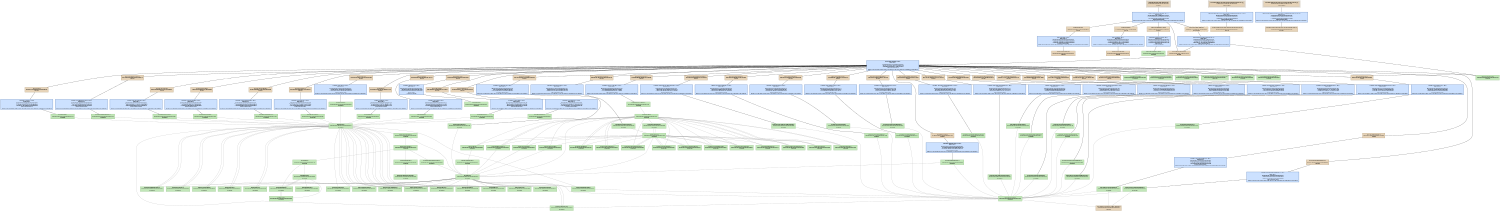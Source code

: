 digraph PsychHID {
   size = "10.000000,8.500000";
   concentrate = false;

   node [ shape = box, style = filled, color = "0.3 0.5 0.6", fillcolor = "0.3 0.2 0.9", fontname = "Monaco", fontsize = "9" ];
   n00001 [ label = "Development/PsychHID.mexmac.app\nf5cf3cdc8e0c5e56af30023ac05c0009\nMissing", color = "0.1 0.5 0.5", fillcolor = "0.1 0.2 0.9", peripheries = 3 ];
   n00002 [ label = "Contents/Info.plist\n7accb5327e08d3681459e80c5002be59\nMissing", color = "0.1 0.5 0.5", fillcolor = "0.1 0.2 0.9" ];
   n00003 [ label = "PsychHID.build/Info.plist\n00000000000000000000000000000000\nMissing", color = "0.1 0.5 0.5", fillcolor = "0.1 0.2 0.9" ];
   n00004 [ label = "Contents/PkgInfo\n9740fce0b1ea65f74a7917eba182fe85\nMissing", color = "0.1 0.5 0.5", fillcolor = "0.1 0.2 0.9" ];
   n00005 [ label = "PsychHID.build/PkgInfo\n00000000000000000000000000000000\nMissing", color = "0.1 0.5 0.5", fillcolor = "0.1 0.2 0.9" ];
   n00006 [ label = "English.lproj/InfoPlist.strings\n79c7a301c880053f33000b4787661cf0\nMissing", color = "0.1 0.5 0.5", fillcolor = "0.1 0.2 0.9" ];
   n00007 [ label = "English.lproj/InfoPlist.strings\n00000000434c45840000000000000228\nUpToDate" ];
   n00008 [ label = "ppc/PsychError.o\n1e9ca33ca77d5c2545e670459568c3ee\nMissing", color = "0.1 0.5 0.5", fillcolor = "0.1 0.2 0.9" ];
   n00009 [ label = "Base/PsychError.c\n00000000434c4585000000000000563d\nUpToDate" ];
   n00010 [ label = "ppc/PsychRegisterProject.o\nf19c746f6439b6f004accea2702dd019\nMissing", color = "0.1 0.5 0.5", fillcolor = "0.1 0.2 0.9" ];
   n00011 [ label = "Base/PsychRegisterProject.c\n00000000434c458500000000000012e6\nUpToDate" ];
   n00012 [ label = "ppc/PsychHelp.o\n0e30a3d7ab67e386a0afec5665142070\nMissing", color = "0.1 0.5 0.5", fillcolor = "0.1 0.2 0.9" ];
   n00013 [ label = "Base/PsychHelp.c\n00000000434c811d00000000000005b8\nUpToDate" ];
   n00014 [ label = "ppc/MiniBox.o\n2c00cd26c5d45259f7991dbdcfb1514b\nMissing", color = "0.1 0.5 0.5", fillcolor = "0.1 0.2 0.9" ];
   n00015 [ label = "Base/MiniBox.c\n00000000434c45850000000000000f4f\nUpToDate" ];
   n00016 [ label = "ppc/PsychMemory.o\n9c42f60206d3f111a5197bb43099872e\nMissing", color = "0.1 0.5 0.5", fillcolor = "0.1 0.2 0.9" ];
   n00017 [ label = "Base/PsychMemory.c\n00000000434ca96200000000000003a4\nUpToDate" ];
   n00018 [ label = "ppc/ProjectTable.o\neaa73eaf9f5c309bd0f4af6516429e28\nMissing", color = "0.1 0.5 0.5", fillcolor = "0.1 0.2 0.9" ];
   n00019 [ label = "Base/ProjectTable.c\n00000000434c4585000000000000023a\nUpToDate" ];
   n00020 [ label = "ppc/PsychInit.o\n4f7b5a61a1e64ed8b87929283aeaa429\nMissing", color = "0.1 0.5 0.5", fillcolor = "0.1 0.2 0.9" ];
   n00021 [ label = "Base/PsychInit.c\n00000000434c45850000000000000759\nUpToDate" ];
   n00022 [ label = "ppc/PsychTimeGlue.o\n3951097db786661cb4cfba6374fb54b2\nMissing", color = "0.1 0.5 0.5", fillcolor = "0.1 0.2 0.9" ];
   n00023 [ label = "Base/PsychTimeGlue.c\n000000004355ef98000000000000157f\nUpToDate" ];
   n00024 [ label = "ppc/PsychStructGlue.o\nbd6d128668bb883a1aa7441886efe5c1\nMissing", color = "0.1 0.5 0.5", fillcolor = "0.1 0.2 0.9" ];
   n00025 [ label = "Base/PsychStructGlue.c\n00000000434c45850000000000002bb8\nUpToDate" ];
   n00026 [ label = "ppc/PsychVersioning.o\n15cf82ef21bb83d8f5c0c77eb6b58f6e\nMissing", color = "0.1 0.5 0.5", fillcolor = "0.1 0.2 0.9" ];
   n00027 [ label = "Base/PsychVersioning.c\n00000000435e801b00000000000014ee\nUpToDate" ];
   n00028 [ label = "ppc/MODULEVersion.o\nd12f368bdfebd47bfdda27f2129f8f86\nMissing", color = "0.1 0.5 0.5", fillcolor = "0.1 0.2 0.9" ];
   n00029 [ label = "Screen/MODULEVersion.c\n000000004356088a000000000000124e\nUpToDate" ];
   n00030 [ label = "ppc/PsychScriptingGlue.o\n7a05e28ead9bc5264e7a2cb08d4dac8f\nMissing", color = "0.1 0.5 0.5", fillcolor = "0.1 0.2 0.9" ];
   n00031 [ label = "Base/PsychScriptingGlue.c\n00000000434c458500000000000105c5\nUpToDate" ];
   n00032 [ label = "ppc/mexversion.o\n1e468c006ed28d3548d350ce6a879a9d\nMissing", color = "0.1 0.5 0.5", fillcolor = "0.1 0.2 0.9" ];
   n00033 [ label = "src/mexversion.c\n000000004332d94600000000000002d2\nUpToDate" ];
   n00034 [ label = "ppc/PsychAuthors.o\ne7f77d53d480ff9d2ebf5190427d6529\nMissing", color = "0.1 0.5 0.5", fillcolor = "0.1 0.2 0.9" ];
   n00035 [ label = "Base/PsychAuthors.c\n00000000434c81430000000000000d3b\nUpToDate" ];
   n00036 [ label = "ppc/PsychHIDErrors.o\nda96463f54867ec1b3843fc96a8cf6f7\nMissing", color = "0.1 0.5 0.5", fillcolor = "0.1 0.2 0.9" ];
   n00037 [ label = "PsychHID/PsychHIDErrors.c\n00000000434c80a00000000000001176\nUpToDate" ];
   n00038 [ label = "ppc/PsychHIDGetCalibratedState.o\ncebc62de424e9baa6de018c1872e48f9\nMissing", color = "0.1 0.5 0.5", fillcolor = "0.1 0.2 0.9" ];
   n00039 [ label = "PsychHID/PsychHIDGetCalibratedState.c\n00000000434c45850000000000000898\nUpToDate" ];
   n00040 [ label = "ppc/RegisterProject.o\n7b19ebf220ef6e1d2d5ddda2ed4d1816\nMissing", color = "0.1 0.5 0.5", fillcolor = "0.1 0.2 0.9" ];
   n00041 [ label = "PsychHID/RegisterProject.c\n00000000434efbc50000000000000868\nUpToDate" ];
   n00042 [ label = "ppc/PsychHIDSynopsis.o\n3bf6f0339318a3e0c9188d98390351ba\nMissing", color = "0.1 0.5 0.5", fillcolor = "0.1 0.2 0.9" ];
   n00043 [ label = "PsychHID/PsychHIDSynopsis.c\n00000000434c4585000000000000075f\nUpToDate" ];
   n00044 [ label = "ppc/PsychHIDSetReport.o\n4af206cf38378ebad992c462f7464afd\nMissing", color = "0.1 0.5 0.5", fillcolor = "0.1 0.2 0.9" ];
   n00045 [ label = "PsychHID/PsychHIDSetReport.c\n00000000434ca71200000000000013a3\nUpToDate" ];
   n00046 [ label = "ppc/PsychHIDKbWait.o\n68b758d1f4188b56b1f444a486b9783a\nMissing", color = "0.1 0.5 0.5", fillcolor = "0.1 0.2 0.9" ];
   n00047 [ label = "PsychHID/PsychHIDKbWait.c\n00000000434c458500000000000010f6\nUpToDate" ];
   n00048 [ label = "ppc/PsychHIDKbCheck.o\n67529fbe6fa417ddaaf97c473cc83513\nMissing", color = "0.1 0.5 0.5", fillcolor = "0.1 0.2 0.9" ];
   n00049 [ label = "PsychHID/PsychHIDKbCheck.c\n00000000434c4585000000000000101f\nUpToDate" ];
   n00050 [ label = "ppc/PsychHIDGetReport.o\nf481fd67b7fa84263e3f3b2e872c94ed\nMissing", color = "0.1 0.5 0.5", fillcolor = "0.1 0.2 0.9" ];
   n00051 [ label = "PsychHID/PsychHIDGetReport.c\n00000000435493300000000000001a30\nUpToDate" ];
   n00052 [ label = "ppc/PsychHIDGetRawState.o\n66269c25651fd89cfc5d8d2f174b4625\nMissing", color = "0.1 0.5 0.5", fillcolor = "0.1 0.2 0.9" ];
   n00053 [ label = "PsychHID/PsychHIDGetRawState.c\n00000000434c45850000000000000563\nUpToDate" ];
   n00054 [ label = "ppc/PsychHIDGetNumElements.o\nae557fe4698938c85560c0d0941c3858\nMissing", color = "0.1 0.5 0.5", fillcolor = "0.1 0.2 0.9" ];
   n00055 [ label = "PsychHID/PsychHIDGetNumElements.c\n00000000434c45850000000000000490\nUpToDate" ];
   n00056 [ label = "ppc/PsychHIDGetNumDevices.o\n5e871b73612ebf05a153721f12c92372\nMissing", color = "0.1 0.5 0.5", fillcolor = "0.1 0.2 0.9" ];
   n00057 [ label = "PsychHID/PsychHIDGetNumDevices.c\n00000000434c458500000000000003ae\nUpToDate" ];
   n00058 [ label = "ppc/PsychHIDHelpers.o\n7c7de603a934fee2d06f8496468cf0c0\nMissing", color = "0.1 0.5 0.5", fillcolor = "0.1 0.2 0.9" ];
   n00059 [ label = "PsychHID/PsychHIDHelpers.c\n00000000434c941e000000000000282d\nUpToDate" ];
   n00060 [ label = "ppc/PsychHIDGetNumCollections.o\ncf909a02e6b5013f14ff5cd6b72cd830\nMissing", color = "0.1 0.5 0.5", fillcolor = "0.1 0.2 0.9" ];
   n00061 [ label = "PsychHID/PsychHIDGetNumCollections.c\n00000000434c45850000000000000521\nUpToDate" ];
   n00062 [ label = "ppc/PsychHIDGetElements.o\ne205b91c72271c7589a35dfa42897156\nMissing", color = "0.1 0.5 0.5", fillcolor = "0.1 0.2 0.9" ];
   n00063 [ label = "PsychHID/PsychHIDGetElements.c\n00000000434c4585000000000000169d\nUpToDate" ];
   n00064 [ label = "ppc/PsychHIDGetDevices.o\n088c2added0cdd3b0e66f7cc0f1effd4\nMissing", color = "0.1 0.5 0.5", fillcolor = "0.1 0.2 0.9" ];
   n00065 [ label = "PsychHID/PsychHIDGetDevices.c\n00000000434c4585000000000000115f\nUpToDate" ];
   n00066 [ label = "ppc/PsychHIDGetCollections.o\n54f71ad20a1085f7aac7fde7eb3a05ea\nMissing", color = "0.1 0.5 0.5", fillcolor = "0.1 0.2 0.9" ];
   n00067 [ label = "PsychHID/PsychHIDGetCollections.c\n00000000434c4585000000000000180b\nUpToDate" ];
   n00068 [ label = "ppc/PsychHIDGiveMeReports.o\nc0d6e027b37c049f112191db5b310fb0\nMissing", color = "0.1 0.5 0.5", fillcolor = "0.1 0.2 0.9" ];
   n00069 [ label = "PsychHID/PsychHIDGiveMeReports.c\n00000000434c92b00000000000000bbd\nUpToDate" ];
   n00070 [ label = "ppc/PsychHIDReceiveReports.o\n8b0d187500482859f23c9203f566f6b3\nMissing", color = "0.1 0.5 0.5", fillcolor = "0.1 0.2 0.9" ];
   n00071 [ label = "PsychHID/PsychHIDReceiveReports.c\n00000000435499010000000000006459\nUpToDate" ];
   n00072 [ label = "ppc/PsychHIDReceiveReportsStop.o\n4ab1be81f130c240e37c2ae0da9aeaa3\nMissing", color = "0.1 0.5 0.5", fillcolor = "0.1 0.2 0.9" ];
   n00073 [ label = "PsychHID/PsychHIDReceiveReportsStop.c\n00000000434ca68a00000000000009cd\nUpToDate" ];
   n00074 [ label = "MacOS/PsychHID.mexmac\ne2f908fd15b3dc0696113df33c7ca679\nMissing", color = "0.1 0.5 0.5", fillcolor = "0.1 0.2 0.9" ];
   n00075 [ label = "2.95.2/libstdc++.a[C]\n00000000434abb590000000000075c68\nUpToDate" ];
   n00076 [ label = "Frameworks/CoreAudio.framework[C]\n00000000434ac55b00000000000000cc\nUpToDate" ];
   n00077 [ label = "Frameworks/Carbon.framework[C]\n00000000434ac53300000000000000ee\nUpToDate" ];
   n00078 [ label = "Frameworks/ApplicationServices.framework[C]\n00000000434ac53300000000000000ee\nUpToDate" ];
   n00079 [ label = "Frameworks/IOKit.framework[C]\n00000000434ac53c00000000000000cc\nUpToDate" ];
   n00080 [ label = "PsychToolbox/libHIDUtilities.a[C]\n000000004355680b0000000000025098\nUpToDate" ];
   n00081 [ label = "mac/mexFunction.map\n000000004332d946000000000000012e\nUpToDate" ];
   n00082 [ label = "<PsychHID.build/Script-2FD616DB07306668008DA6B4.sh>[A]\n593f6e33b7221ba9f73e1e02b94ad2c6\nDepsUpdated", color = "0.1 0.5 0.5", fillcolor = "0.1 0.2 0.9", peripheries = 3 ];
   n00083 [ label = "PsychHID.build/Script-2FD616DB07306668008DA6B4.sh\n00000000000000000000000000000000\nMissing", color = "0.1 0.5 0.5", fillcolor = "0.1 0.2 0.9" ];
   n00084 [ label = "<PsychHID.build/Script-2FD616DC07306668008DA6B4.sh>[A]\n7ce4e80286346ca4fbc02a6e831533da\nDepsUpdated", color = "0.1 0.5 0.5", fillcolor = "0.1 0.2 0.9", peripheries = 3 ];
   n00085 [ label = "PsychHID.build/Script-2FD616DC07306668008DA6B4.sh\n00000000000000000000000000000000\nMissing", color = "0.1 0.5 0.5", fillcolor = "0.1 0.2 0.9" ];
   n00086 [ label = "<MacOS/PsychHID.mexmac>\nb0b4a485711404b3649e737d898fba73\nDepsUpdated", color = "0.1 0.5 0.5", fillcolor = "0.1 0.2 0.9", style = "filled,dashed" ];
   n00087 [ label = "Base/Psych.h\n00000000435548b60000000000000410\nUpToDate" ];
   n00088 [ label = "Base/PsychConstants.h\n00000000435548d4000000000000080d\nUpToDate" ];
   n00089 [ label = "Base/MiniBox.h\n00000000435548d400000000000004d6\nUpToDate" ];
   n00090 [ label = "Base/ProjectTable.h\n00000000435548d400000000000002f6\nUpToDate" ];
   n00091 [ label = "Base/PsychError.h\n00000000435548d40000000000001fe7\nUpToDate" ];
   n00092 [ label = "Base/PsychScriptingGlue.h\n00000000435548f30000000000001a37\nUpToDate" ];
   n00093 [ label = "Base/PsychStructGlue.h\n000000004355496c0000000000000bcc\nUpToDate" ];
   n00094 [ label = "Base/PsychCellGlue.h\n00000000435bf47100000000000005c5\nUpToDate" ];
   n00095 [ label = "Base/PsychRegisterProject.h\n00000000435548d400000000000003f1\nUpToDate" ];
   n00096 [ label = "Base/PsychAuthors.h\n00000000435548d400000000000005e9\nUpToDate" ];
   n00097 [ label = "Base/PsychVersioning.h\n00000000435548f300000000000004dd\nUpToDate" ];
   n00098 [ label = "Base/PsychHelp.h\n00000000435bf48f0000000000000357\nUpToDate" ];
   n00099 [ label = "Base/PsychInit.h\n00000000435548f300000000000002db\nUpToDate" ];
   n00100 [ label = "Base/PsychMemory.h\n00000000435548d40000000000000473\nUpToDate" ];
   n00101 [ label = "Base/PsychTimeGlue.h\n000000004355ef010000000000000483\nUpToDate" ];
   n00102 [ label = "Base/PsychInstrument.h\n00000000435548d400000000000001a8\nUpToDate" ];
   n00103 [ label = "PsychHID/RegisterProject.h\n00000000434c458500000000000002a0\nUpToDate" ];
   n00104 [ label = "Base/TimeLists.h\n00000000435548f300000000000002a9\nUpToDate" ];
   n00105 [ label = "Base/PsychIncludes.h\n00000000435548d4000000000000074c\nUpToDate" ];
   n00106 [ label = "Base/PsychPlatform.h\n00000000435548d40000000000000589\nUpToDate" ];
   n00107 [ label = "include/mex.h\n000000004332d9460000000000003742\nUpToDate" ];
   n00108 [ label = "OS9ToolboxFragments/Events.h\n00000000434c45850000000000000236\nUpToDate" ];
   n00109 [ label = "Base/PsychPlatformConstants.h\n000000004355492f000000000000070e\nUpToDate" ];
   n00110 [ label = "include/matrix.h\n000000004332d9460000000000009ff2\nUpToDate" ];
   n00111 [ label = "include/mwdebug.h\n000000004332d9460000000000002b3c\nUpToDate" ];
   n00112 [ label = "include/tmwtypes.h\n000000004332d946000000000000458d\nUpToDate" ];
   n00113 [ label = "include/mat.h\n000000004332d94600000000000023ab\nUpToDate" ];
   n00114 [ label = "Base/Psych.h\n00000000435548b60000000000000410\nUpToDate" ];
   n00115 [ label = "PsychHID/PsychHID.h\n0000000043503d0a00000000000015ee\nUpToDate" ];
   n00116 [ label = "HID Utilities Source/HID_Utilities_External.h\n00000000000000000000000000000000\nMissing", color = "0.1 0.5 0.5", fillcolor = "0.1 0.2 0.9" ];
   n00117 [ label = "Screen/Screen.h\n000000004355f28e00000000000012e0\nUpToDate" ];
   n00118 [ label = "Screen/PsychRects.h\n00000000434c458500000000000005d5\nUpToDate" ];
   n00119 [ label = "Screen/ScreenTypes.h\n00000000434c458500000000000013b6\nUpToDate" ];
   n00120 [ label = "Screen/PsychVideoGlue.h\n00000000434c458500000000000005d4\nUpToDate" ];
   n00121 [ label = "Screen/PsychScreenGlue.h\n00000000434c45850000000000000d6d\nUpToDate" ];
   n00122 [ label = "Screen/PsychWindowTextGlue.h\n00000000434c458500000000000008ee\nUpToDate" ];
   n00123 [ label = "Screen/WindowBank.h\n000000004355e68c0000000000001b31\nUpToDate" ];
   n00124 [ label = "Screen/PsychWindowGlue.h\n000000004355e21f0000000000000a66\nUpToDate" ];
   n00125 [ label = "Screen/PsychTextureSupport.h\n000000004355a03b0000000000000370\nUpToDate" ];
   n00126 [ label = "Screen/PsychAlphaBlending.h\n00000000434c458500000000000004fb\nUpToDate" ];
   n00127 [ label = "Screen/ScreenArguments.h\n00000000434c45850000000000000ca3\nUpToDate" ];
   n00128 [ label = "Screen/RegisterProject.h\n00000000434c45850000000000000284\nUpToDate" ];
   n00129 [ label = "Screen/WindowHelpers.h\n00000000434c45850000000000000773\nUpToDate" ];
   n00130 [ label = "Fonts/PsychFontGlue.h\n00000000434c45850000000000000e47\nUpToDate" ];
   n00131 [ label = "Fonts/ScreenFontGlue.h\n00000000434c45850000000000000260\nUpToDate" ];
   n00132 [ label = "Fonts/FontInfo.h\n00000000434c45850000000000000ef4\nUpToDate" ];
   n00133 [ label = "Screen/ScreenPreferenceState.h\n000000004355d9f300000000000006ba\nUpToDate" ];
   n00134 [ label = "Screen/Screen.h\n000000004355f28e00000000000012e0\nUpToDate" ];
   n00135 [ label = "Fonts/PsychFontGlue.h\n00000000434c45850000000000000e47\nUpToDate" ];

   node [ shape = box, style = "filled,bold", color = "0.7 0.5 0.7", fillcolor = "0.7 0.2 1.0", fontname = "Monaco", fontsize = "9" ];
   c00001 [ label = "PBXCp Info.plist <wt:0>\nwaitCount: 0\n00000000000000000000000000000000\n^ 7accb5327e08d3681459e80c5002be59\n= 7accb5327e08d3681459e80c5002be59\nIndirectlyNeedsToRun\nNeeds to run because at least one of the inputs to the command are scheduled to be updated.", color = "0.6 0.5 0.7", fillcolor = "0.6 0.2 1.0" ];
   c00002 [ label = "PBXCp PkgInfo <wt:0>\nwaitCount: 0\n00000000000000000000000000000000\n^ 9740fce0b1ea65f74a7917eba182fe85\n= 9740fce0b1ea65f74a7917eba182fe85\nIndirectlyNeedsToRun\nNeeds to run because at least one of the inputs to the command are scheduled to be updated.", color = "0.6 0.5 0.7", fillcolor = "0.6 0.2 1.0" ];
   c00003 [ label = "CpResource InfoPlist.strings <wt:4>\nwaitCount: 0\n00000000000000000000000000000000\n^ 79c7a301c880053f33000b4787661cf0\n= 79c7a301c880053f33000b4787661cf0\nNeedsToRun\n1 output is missing", color = "0.6 0.5 0.7", fillcolor = "0.6 0.2 1.0" ];
   c00004 [ label = "CompileC PsychError.o <wt:6>\nwaitCount: 0\n000000004355492f0000000000004529\n^ 1e9ca33ce428150a45e67045956886c7\n= 1e9ca33ca77d5c2545e670459568c3ee\nIndirectlyNeedsToRun\nNeeds to run because at least one of the inputs to the command are scheduled to be updated.", color = "0.6 0.5 0.7", fillcolor = "0.6 0.2 1.0" ];
   c00005 [ label = "CompileC PsychRegisterProject.o <wt:6>\nwaitCount: 0\n000000004355492f00000000000001f2\n^ f19c746f276cffdf04accea2702dd1eb\n= f19c746f6439b6f004accea2702dd019\nIndirectlyNeedsToRun\nNeeds to run because at least one of the inputs to the command are scheduled to be updated.", color = "0.6 0.5 0.7", fillcolor = "0.6 0.2 1.0" ];
   c00006 [ label = "CompileC PsychHelp.o <wt:6>\nwaitCount: 0\n0000000043558db700000000000016ac\n^ 0e30a3d7e8326e31a0afec56651436dc\n= 0e30a3d7ab67e386a0afec5665142070\nIndirectlyNeedsToRun\nNeeds to run because at least one of the inputs to the command are scheduled to be updated.", color = "0.6 0.5 0.7", fillcolor = "0.6 0.2 1.0" ];
   c00007 [ label = "CompileC MiniBox.o <wt:6>\nwaitCount: 0\n000000004355492f0000000000001c5b\n^ 2c00cd2686811b76f7991dbdcfb14d10\n= 2c00cd26c5d45259f7991dbdcfb1514b\nIndirectlyNeedsToRun\nNeeds to run because at least one of the inputs to the command are scheduled to be updated.", color = "0.6 0.5 0.7", fillcolor = "0.6 0.2 1.0" ];
   c00008 [ label = "CompileC PsychMemory.o <wt:6>\nwaitCount: 0\n000000004355a5c800000000000010b0\n^ 9c42f602458654d9a5197bb43099979e\n= 9c42f60206d3f111a5197bb43099872e\nIndirectlyNeedsToRun\nNeeds to run because at least one of the inputs to the command are scheduled to be updated.", color = "0.6 0.5 0.7", fillcolor = "0.6 0.2 1.0" ];
   c00009 [ label = "CompileC ProjectTable.o <wt:6>\nwaitCount: 0\n000000004355492f000000000000112e\n^ eaa73eafdc0979b4d0f4af6516428f06\n= eaa73eaf9f5c309bd0f4af6516429e28\nIndirectlyNeedsToRun\nNeeds to run because at least one of the inputs to the command are scheduled to be updated.", color = "0.6 0.5 0.7", fillcolor = "0.6 0.2 1.0" ];
   c00010 [ label = "CompileC PsychInit.o <wt:6>\nwaitCount: 0\n000000004355492f000000000000144d\n^ 4f7b5a61e2b307f7b87929283aeab064\n= 4f7b5a61a1e64ed8b87929283aeaa429\nIndirectlyNeedsToRun\nNeeds to run because at least one of the inputs to the command are scheduled to be updated.", color = "0.6 0.5 0.7", fillcolor = "0.6 0.2 1.0" ];
   c00011 [ label = "CompileC PsychTimeGlue.o <wt:6>\nwaitCount: 0\n000000004349963300000000000007ee\n^ 3951097df4cff02fb4cfba6374fb535c\n= 3951097db786661cb4cfba6374fb54b2\nIndirectlyNeedsToRun\nNeeds to run because at least one of the inputs to the command are scheduled to be updated.", color = "0.6 0.5 0.7", fillcolor = "0.6 0.2 1.0" ];
   c00012 [ label = "CompileC PsychStructGlue.o <wt:6>\nwaitCount: 0\n000000004355492f00000000000038ac\n^ bd6d12862beec1151aa7441886efdd6d\n= bd6d128668bb883a1aa7441886efe5c1\nIndirectlyNeedsToRun\nNeeds to run because at least one of the inputs to the command are scheduled to be updated.", color = "0.6 0.5 0.7", fillcolor = "0.6 0.2 1.0" ];
   c00013 [ label = "CompileC PsychVersioning.o <wt:6>\nwaitCount: 0\n0000000043478cb100000000000007fa\n^ 15cf82ef62fc0f69f5c0c77eb6b58894\n= 15cf82ef21bb83d8f5c0c77eb6b58f6e\nIndirectlyNeedsToRun\nNeeds to run because at least one of the inputs to the command are scheduled to be updated.", color = "0.6 0.5 0.7", fillcolor = "0.6 0.2 1.0" ];
   c00014 [ label = "CompileC MODULEVersion.o <wt:6>\nwaitCount: 0\n000000004356088a000000000000124e\n^ d12f368b9cbddcf1fdda27f2129f9dc8\n= d12f368bdfebd47bfdda27f2129f8f86\nIndirectlyNeedsToRun\nNeeds to run because at least one of the inputs to the command are scheduled to be updated.", color = "0.6 0.5 0.7", fillcolor = "0.6 0.2 1.0" ];
   c00015 [ label = "CompileC PsychScriptingGlue.o <wt:6>\nwaitCount: 0\n000000004355492f00000000000116d1\n^ 7a05e28eeece8c094e7a2cb08d4cba5e\n= 7a05e28ead9bc5264e7a2cb08d4dac8f\nIndirectlyNeedsToRun\nNeeds to run because at least one of the inputs to the command are scheduled to be updated.", color = "0.6 0.5 0.7", fillcolor = "0.6 0.2 1.0" ];
   c00016 [ label = "CompileC mexversion.o <wt:6>\nwaitCount: 0\n000000004332d94600000000000002d2\n^ 1e468c002de0547348d350ce6a87984f\n= 1e468c006ed28d3548d350ce6a879a9d\nNeedsToRun\n1 output is missing", color = "0.6 0.5 0.7", fillcolor = "0.6 0.2 1.0" ];
   c00017 [ label = "CompileC PsychAuthors.o <wt:6>\nwaitCount: 0\n0000000043558de90000000000001e2f\n^ e7f77d5397d572742ebf5190427d7b06\n= e7f77d53d480ff9d2ebf5190427d6529\nIndirectlyNeedsToRun\nNeeds to run because at least one of the inputs to the command are scheduled to be updated.", color = "0.6 0.5 0.7", fillcolor = "0.6 0.2 1.0" ];
   c00018 [ label = "CompileC PsychHIDErrors.o <wt:6>\nwaitCount: 0\n00000000434952ab000000000000001b\n^ da96463f17cf2c6ab3843fc96a8cf6ec\n= da96463f54867ec1b3843fc96a8cf6f7\nIndirectlyNeedsToRun\nNeeds to run because at least one of the inputs to the command are scheduled to be updated.", color = "0.6 0.5 0.7", fillcolor = "0.6 0.2 1.0" ];
   c00019 [ label = "CompileC PsychHIDGetCalibratedState.o <wt:6>\nwaitCount: 0\n000000004349978e00000000000019f5\n^ cebc62de01070c246de018c1872e510c\n= cebc62de424e9baa6de018c1872e48f9\nIndirectlyNeedsToRun\nNeeds to run because at least one of the inputs to the command are scheduled to be updated.", color = "0.6 0.5 0.7", fillcolor = "0.6 0.2 1.0" ];
   c00020 [ label = "CompileC RegisterProject.o <wt:6>\nwaitCount: 0\n00000000435750650000000000000b94\n^ 7b19ebf263b83e782d5ddda2ed4d1382\n= 7b19ebf220ef6e1d2d5ddda2ed4d1816\nIndirectlyNeedsToRun\nNeeds to run because at least one of the inputs to the command are scheduled to be updated.", color = "0.6 0.5 0.7", fillcolor = "0.6 0.2 1.0" ];
   c00021 [ label = "CompileC PsychHIDSynopsis.o <wt:6>\nwaitCount: 0\n00000000001c04f0000000000000165c\n^ 3bf6f0339304a710c9188d98390347e6\n= 3bf6f0339318a3e0c9188d98390351ba\nIndirectlyNeedsToRun\nNeeds to run because at least one of the inputs to the command are scheduled to be updated.", color = "0.6 0.5 0.7", fillcolor = "0.6 0.2 1.0" ];
   c00022 [ label = "CompileC PsychHIDSetReport.o <wt:6>\nwaitCount: 0\n000000004349751900000000000002ce\n^ 4af206cf7b7efba3d992c462f7464833\n= 4af206cf38378ebad992c462f7464afd\nIndirectlyNeedsToRun\nNeeds to run because at least one of the inputs to the command are scheduled to be updated.", color = "0.6 0.5 0.7", fillcolor = "0.6 0.2 1.0" ];
   c00023 [ label = "CompileC PsychHIDKbWait.o <wt:6>\nwaitCount: 0\n000000004349978e000000000000019b\n^ 68b758d1b7511cd8b1f444a486b979a1\n= 68b758d1f4188b56b1f444a486b9783a\nIndirectlyNeedsToRun\nNeeds to run because at least one of the inputs to the command are scheduled to be updated.", color = "0.6 0.5 0.7", fillcolor = "0.6 0.2 1.0" ];
   c00024 [ label = "CompileC PsychHIDKbCheck.o <wt:6>\nwaitCount: 0\n000000004349978e0000000000000172\n^ 67529fbe2ced8053aaf97c473cc83461\n= 67529fbe6fa417ddaaf97c473cc83513\nIndirectlyNeedsToRun\nNeeds to run because at least one of the inputs to the command are scheduled to be updated.", color = "0.6 0.5 0.7", fillcolor = "0.6 0.2 1.0" ];
   c00025 [ label = "CompileC PsychHIDGetReport.o <wt:6>\nwaitCount: 0\n000000004351413b0000000000000b5d\n^ f481fd67f4abc51d3e3f3b2e872c9fb0\n= f481fd67b7fa84263e3f3b2e872c94ed\nIndirectlyNeedsToRun\nNeeds to run because at least one of the inputs to the command are scheduled to be updated.", color = "0.6 0.5 0.7", fillcolor = "0.6 0.2 1.0" ];
   c00026 [ label = "CompileC PsychHIDGetRawState.o <wt:6>\nwaitCount: 0\n000000004349978e000000000000140e\n^ 66269c2526564f12fc5d8d2f174b522b\n= 66269c25651fd89cfc5d8d2f174b4625\nIndirectlyNeedsToRun\nNeeds to run because at least one of the inputs to the command are scheduled to be updated.", color = "0.6 0.5 0.7", fillcolor = "0.6 0.2 1.0" ];
   c00027 [ label = "CompileC PsychHIDGetNumElements.o <wt:6>\nwaitCount: 0\n000000004349978e00000000000015fd\n^ ae557fe42ac0af465560c0d0941c2da5\n= ae557fe4698938c85560c0d0941c3858\nIndirectlyNeedsToRun\nNeeds to run because at least one of the inputs to the command are scheduled to be updated.", color = "0.6 0.5 0.7", fillcolor = "0.6 0.2 1.0" ];
   c00028 [ label = "CompileC PsychHIDGetNumDevices.o <wt:6>\nwaitCount: 0\n000000004349978e00000000000012c3\n^ 5e871b732267288ba153721f12c931b1\n= 5e871b73612ebf05a153721f12c92372\nIndirectlyNeedsToRun\nNeeds to run because at least one of the inputs to the command are scheduled to be updated.", color = "0.6 0.5 0.7", fillcolor = "0.6 0.2 1.0" ];
   c00029 [ label = "CompileC PsychHIDHelpers.o <wt:6>\nwaitCount: 0\n00000000434946150000000000003940\n^ 7c7de603ea7db8f7d06f8496468cc980\n= 7c7de603a934fee2d06f8496468cf0c0\nIndirectlyNeedsToRun\nNeeds to run because at least one of the inputs to the command are scheduled to be updated.", color = "0.6 0.5 0.7", fillcolor = "0.6 0.2 1.0" ];
   c00030 [ label = "CompileC PsychHIDGetNumCollections.o <wt:6>\nwaitCount: 0\n000000004349978e000000000000144c\n^ cf909a02a5fc96b114ff5cd6b72ccc7c\n= cf909a02e6b5013f14ff5cd6b72cd830\nIndirectlyNeedsToRun\nNeeds to run because at least one of the inputs to the command are scheduled to be updated.", color = "0.6 0.5 0.7", fillcolor = "0.6 0.2 1.0" ];
   c00031 [ label = "CompileC PsychHIDGetElements.o <wt:6>\nwaitCount: 0\n000000004349978e00000000000007f0\n^ e205b91c316e8bfb89a35dfa428976a6\n= e205b91c72271c7589a35dfa42897156\nIndirectlyNeedsToRun\nNeeds to run because at least one of the inputs to the command are scheduled to be updated.", color = "0.6 0.5 0.7", fillcolor = "0.6 0.2 1.0" ];
   c00032 [ label = "CompileC PsychHIDGetDevices.o <wt:6>\nwaitCount: 0\n000000004349978e0000000000000032\n^ 088c2addae454ab50e66f7cc0f1effe6\n= 088c2added0cdd3b0e66f7cc0f1effd4\nIndirectlyNeedsToRun\nNeeds to run because at least one of the inputs to the command are scheduled to be updated.", color = "0.6 0.5 0.7", fillcolor = "0.6 0.2 1.0" ];
   c00033 [ label = "CompileC PsychHIDGetCollections.o <wt:6>\nwaitCount: 0\n000000004349978e0000000000000966\n^ 54f71ad249591279aac7fde7eb3a0c8c\n= 54f71ad20a1085f7aac7fde7eb3a05ea\nIndirectlyNeedsToRun\nNeeds to run because at least one of the inputs to the command are scheduled to be updated.", color = "0.6 0.5 0.7", fillcolor = "0.6 0.2 1.0" ];
   c00034 [ label = "CompileC PsychHIDGiveMeReports.o <wt:6>\nwaitCount: 0\n00000000434940bb0000000000001ad0\n^ c0d6e027f0354424112191db5b311560\n= c0d6e027b37c049f112191db5b310fb0\nIndirectlyNeedsToRun\nNeeds to run because at least one of the inputs to the command are scheduled to be updated.", color = "0.6 0.5 0.7", fillcolor = "0.6 0.2 1.0" ];
   c00035 [ label = "CompileC PsychHIDReceiveReports.o <wt:6>\nwaitCount: 0\n0000000043514b0a0000000000007534\n^ 8b0d187543196353f23c9203f5668387\n= 8b0d187500482859f23c9203f566f6b3\nIndirectlyNeedsToRun\nNeeds to run because at least one of the inputs to the command are scheduled to be updated.", color = "0.6 0.5 0.7", fillcolor = "0.6 0.2 1.0" ];
   c00036 [ label = "CompileC PsychHIDReceiveReportsStop.o <wt:6>\nwaitCount: 0\n000000004349748100000000000018a0\n^ 4ab1be81b279b6c1e37c2ae0da9af203\n= 4ab1be81f130c240e37c2ae0da9aeaa3\nIndirectlyNeedsToRun\nNeeds to run because at least one of the inputs to the command are scheduled to be updated.", color = "0.6 0.5 0.7", fillcolor = "0.6 0.2 1.0" ];
   c00037 [ label = "Ld PsychHID.mexmac <wt:6>\nwaitCount: 0\n4898dfb8a45f64127290a838e1f4b931\n^ aa61d745b1ecb814e48195cbdd881f48\n= e2f908fd15b3dc0696113df33c7ca679\nIndirectlyNeedsToRun\nNeeds to run because at least one of the inputs to the command are scheduled to be updated.", color = "0.6 0.5 0.7", fillcolor = "0.6 0.2 1.0" ];
   c00038 [ label = "PhaseScriptExecution Script-2FD616DB07306668008DA6B4.sh <wt:10>\nwaitCount: 0\n00000000000000000000000000000000\n^ 593f6e33b7221ba9f73e1e02b94ad2c6\n= 593f6e33b7221ba9f73e1e02b94ad2c6\nIndirectlyNeedsToRun\nNeeds to run because at least one of the inputs to the command are scheduled to be updated.", color = "0.6 0.5 0.7", fillcolor = "0.6 0.2 1.0" ];
   c00039 [ label = "PhaseScriptExecution Script-2FD616DC07306668008DA6B4.sh <wt:12>\nwaitCount: 0\n00000000000000000000000000000000\n^ 7ce4e80286346ca4fbc02a6e831533da\n= 7ce4e80286346ca4fbc02a6e831533da\nIndirectlyNeedsToRun\nNeeds to run because at least one of the inputs to the command are scheduled to be updated.", color = "0.6 0.5 0.7", fillcolor = "0.6 0.2 1.0" ];
   c00040 [ label = "EditSymbols PsychHID.mexmac <wt:13>\nwaitCount: 0\ne2f908fd5681054096113df33c7ca757\n^ 524dac78279501f3f28f4e8eb5f31d24\n= b0b4a485711404b3649e737d898fba73\nIndirectlyNeedsToRun\nNeeds to run because at least one of the inputs to the command are scheduled to be updated.", color = "0.6 0.5 0.7", fillcolor = "0.6 0.2 1.0" ];
   c00041 [ label = "Touch PsychHID.mexmac.app <wt:14>\nwaitCount: 0\nc60646ab63c56b159fafba2ec3154026\n^ 33c97a77edc93543309fb8140349402f\n= f5cf3cdc8e0c5e56af30023ac05c0009\nIndirectlyNeedsToRun\nNeeds to run because at least one of the inputs to the command are scheduled to be updated.", color = "0.6 0.5 0.7", fillcolor = "0.6 0.2 1.0" ];

   edge [ style = solid, color = black, arrowhead = none, arrowtail = normal ];
   n00001 -> { c00041 };
   n00002 -> { c00001 };
   n00004 -> { c00002 };
   n00006 -> { c00003 };
   n00008 -> { c00004 };
   n00010 -> { c00005 };
   n00012 -> { c00006 };
   n00014 -> { c00007 };
   n00016 -> { c00008 };
   n00018 -> { c00009 };
   n00020 -> { c00010 };
   n00022 -> { c00011 };
   n00024 -> { c00012 };
   n00026 -> { c00013 };
   n00028 -> { c00014 };
   n00030 -> { c00015 };
   n00032 -> { c00016 };
   n00034 -> { c00017 };
   n00036 -> { c00018 };
   n00038 -> { c00019 };
   n00040 -> { c00020 };
   n00042 -> { c00021 };
   n00044 -> { c00022 };
   n00046 -> { c00023 };
   n00048 -> { c00024 };
   n00050 -> { c00025 };
   n00052 -> { c00026 };
   n00054 -> { c00027 };
   n00056 -> { c00028 };
   n00058 -> { c00029 };
   n00060 -> { c00030 };
   n00062 -> { c00031 };
   n00064 -> { c00032 };
   n00066 -> { c00033 };
   n00068 -> { c00034 };
   n00070 -> { c00035 };
   n00072 -> { c00036 };
   n00074 -> { c00037 };
   n00082 -> { c00038 };
   n00084 -> { c00039 };
   n00086 -> { c00040 };
   c00001 -> { n00003 };
   c00002 -> { n00005 n00005 };
   c00003 -> { n00007 n00007 };
   c00004 -> { n00009 };
   c00005 -> { n00011 };
   c00006 -> { n00013 };
   c00007 -> { n00015 };
   c00008 -> { n00017 };
   c00009 -> { n00019 };
   c00010 -> { n00021 };
   c00011 -> { n00023 };
   c00012 -> { n00025 };
   c00013 -> { n00027 };
   c00014 -> { n00029 };
   c00015 -> { n00031 };
   c00016 -> { n00033 };
   c00017 -> { n00035 };
   c00018 -> { n00037 };
   c00019 -> { n00039 };
   c00020 -> { n00041 };
   c00021 -> { n00043 };
   c00022 -> { n00045 };
   c00023 -> { n00047 };
   c00024 -> { n00049 };
   c00025 -> { n00051 };
   c00026 -> { n00053 };
   c00027 -> { n00055 };
   c00028 -> { n00057 };
   c00029 -> { n00059 };
   c00030 -> { n00061 };
   c00031 -> { n00063 };
   c00032 -> { n00065 };
   c00033 -> { n00067 };
   c00034 -> { n00069 };
   c00035 -> { n00071 };
   c00036 -> { n00073 };
   c00037 -> { n00008 n00010 n00012 n00014 n00016 n00018 n00020 n00022 n00024 n00026 n00028 n00030 n00032 n00034 n00036 n00038 n00040 n00042 n00044 n00046 n00048 n00050 n00052 n00054 n00056 n00058 n00060 n00062 n00064 n00066 n00068 n00070 n00072 n00075 n00076 n00077 n00078 n00079 n00080 n00081 };
   c00038 -> { n00083 };
   c00039 -> { n00085 };
   c00040 -> { n00074 n00081 };
   c00041 -> { n00002 n00004 n00006 n00074 n00086 };

   edge [ style = solid, color = gray60, arrowhead = none, arrowtail = normal ];
   n00009 -> { n00087 };
   n00011 -> { n00087 };
   n00013 -> { n00087 };
   n00015 -> { n00087 };
   n00017 -> { n00087 };
   n00019 -> { n00087 };
   n00021 -> { n00087 };
   n00023 -> { n00114 };
   n00025 -> { n00087 };
   n00027 -> { n00087 };
   n00029 -> { n00117 };
   n00031 -> { n00087 };
   n00035 -> { n00087 };
   n00037 -> { n00115 };
   n00039 -> { n00115 };
   n00041 -> { n00114 n00115 };
   n00043 -> { n00134 };
   n00045 -> { n00115 };
   n00047 -> { n00115 };
   n00049 -> { n00115 };
   n00051 -> { n00116 n00115 };
   n00053 -> { n00115 };
   n00055 -> { n00115 };
   n00057 -> { n00115 };
   n00059 -> { n00115 };
   n00061 -> { n00115 };
   n00063 -> { n00115 };
   n00065 -> { n00115 };
   n00067 -> { n00115 };
   n00069 -> { n00115 };
   n00071 -> { n00116 n00115 };
   n00073 -> { n00115 };
   n00087 -> { n00088 n00089 n00090 n00091 n00092 n00093 n00094 n00095 n00096 n00097 n00098 n00099 n00100 n00101 n00102 n00103 n00104 };
   n00088 -> { n00105 };
   n00089 -> { n00087 };
   n00090 -> { n00087 };
   n00091 -> { n00087 };
   n00092 -> { n00087 };
   n00093 -> { n00087 };
   n00094 -> { n00087 };
   n00095 -> { n00087 };
   n00096 -> { n00087 };
   n00097 -> { n00087 };
   n00098 -> { n00087 };
   n00099 -> { n00087 };
   n00101 -> { n00114 };
   n00102 -> { n00087 };
   n00103 -> { n00114 n00115 };
   n00105 -> { n00106 n00107 n00107 n00108 n00107 };
   n00106 -> { n00109 };
   n00107 -> { n00110 n00110 n00111 };
   n00108 -> { n00114 };
   n00110 -> { n00112 n00111 };
   n00111 -> { n00110 n00113 };
   n00113 -> { n00110 n00111 };
   n00114 -> { n00088 n00089 n00090 n00091 n00092 n00093 n00094 n00095 n00096 n00097 n00098 n00099 n00100 n00101 n00102 n00103 n00104 };
   n00115 -> { n00114 n00101 n00116 };
   n00117 -> { n00114 n00118 n00119 n00120 n00121 n00122 n00123 n00124 n00125 n00126 n00127 n00128 n00129 n00130 n00131 n00132 n00133 };
   n00118 -> { n00117 };
   n00119 -> { n00117 };
   n00120 -> { n00134 };
   n00121 -> { n00134 };
   n00122 -> { n00134 };
   n00123 -> { n00117 };
   n00124 -> { n00134 };
   n00125 -> { n00134 };
   n00126 -> { n00134 };
   n00127 -> { n00117 };
   n00128 -> { n00114 n00117 };
   n00130 -> { n00114 };
   n00131 -> { n00114 };
   n00132 -> { n00135 };
   n00133 -> { n00117 };
   n00134 -> { n00114 n00118 n00119 n00120 n00121 n00122 n00123 n00124 n00125 n00126 n00127 n00128 n00129 n00130 n00131 n00132 n00133 };
   n00135 -> { n00114 };
}
